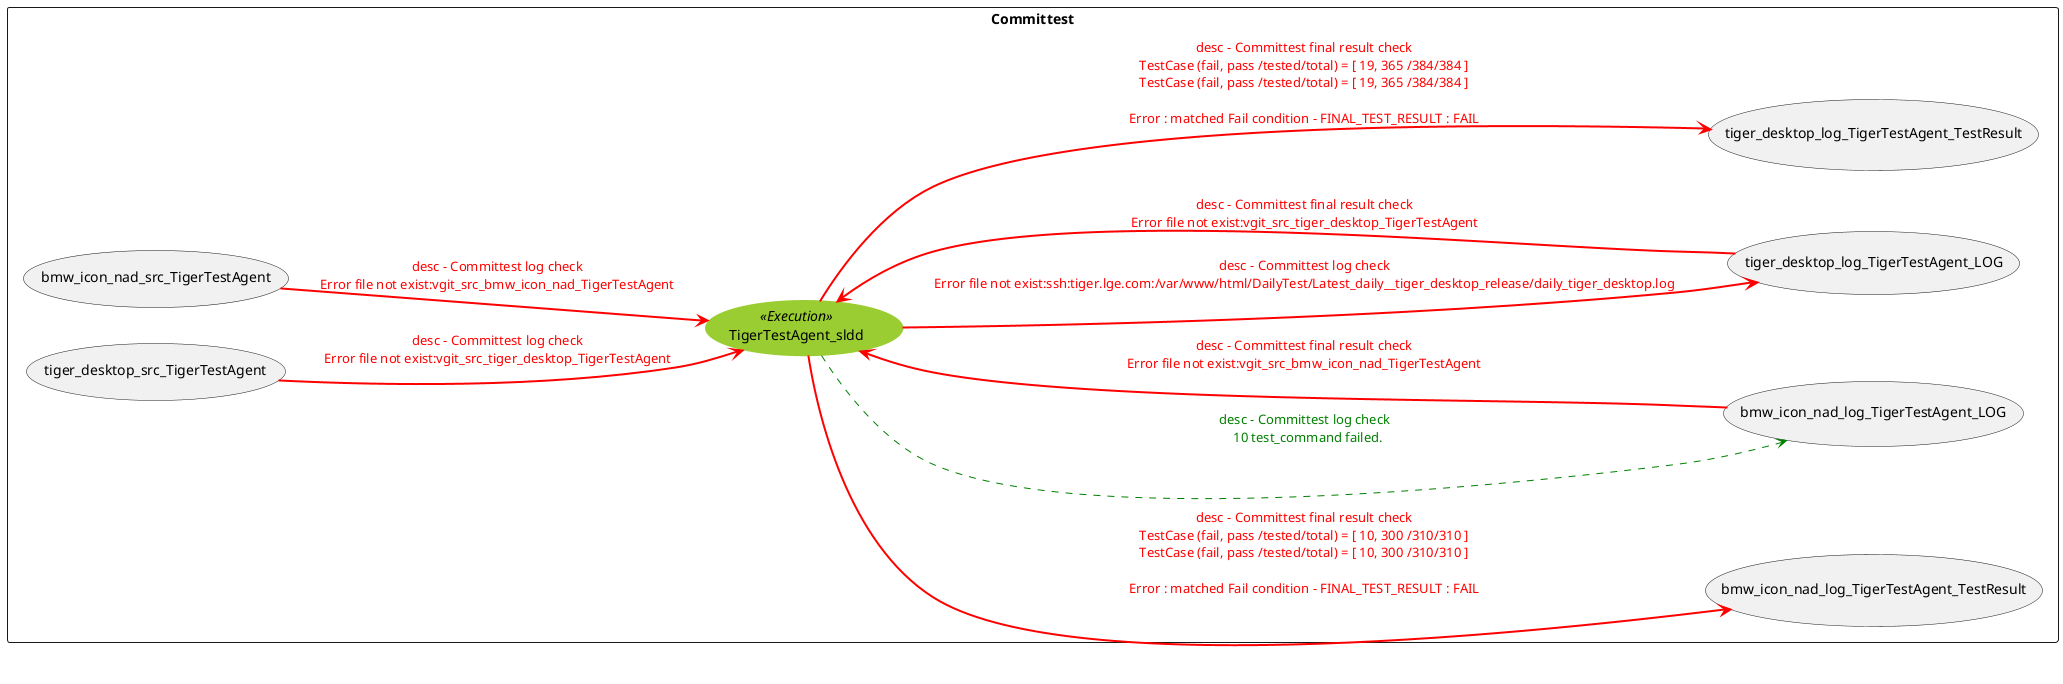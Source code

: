 ```plantuml
@startuml total.png
left to right direction

skinparam usecase {
    BackgroundColor<< Execution >> YellowGreen
    BorderColor<< Execution >> YellowGreen

    BackgroundColor<< Email >> LightSeaGreen
    BorderColor<< Email >> LightSeaGreen

    ArrowColor Olive
}
          rectangle Committest {
    usecase (TigerTestAgent_sldd) as (TigerTestAgent_sldd) << Execution >>
    (bmw_icon_nad_src_TigerTestAgent) --> (TigerTestAgent_sldd) #line:red;line.bold;text:red : desc - Committest log check\nError file not exist:vgit_src_bmw_icon_nad_TigerTestAgent
    (TigerTestAgent_sldd) --> (bmw_icon_nad_log_TigerTestAgent_LOG) #line:green;line.dashed;text:green : desc - Committest log check\n  10 test_command failed.\n
    (tiger_desktop_src_TigerTestAgent) --> (TigerTestAgent_sldd) #line:red;line.bold;text:red : desc - Committest log check\nError file not exist:vgit_src_tiger_desktop_TigerTestAgent
    (TigerTestAgent_sldd) --> (tiger_desktop_log_TigerTestAgent_LOG) #line:red;line.bold;text:red : desc - Committest log check\nError file not exist:ssh:tiger.lge.com:/var/www/html/DailyTest/Latest_daily__tiger_desktop_release/daily_tiger_desktop.log
    (bmw_icon_nad_log_TigerTestAgent_LOG) --> (TigerTestAgent_sldd) #line:red;line.bold;text:red : desc - Committest final result check\nError file not exist:vgit_src_bmw_icon_nad_TigerTestAgent
    (TigerTestAgent_sldd) --> (bmw_icon_nad_log_TigerTestAgent_TestResult) #line:red;line.bold;text:red : desc - Committest final result check\nTestCase (fail, pass /tested/total) = [ 10, 300 /310/310 ]\nTestCase (fail, pass /tested/total) = [ 10, 300 /310/310 ]\n\nError : matched Fail condition - FINAL_TEST_RESULT : FAIL
    (tiger_desktop_log_TigerTestAgent_LOG) --> (TigerTestAgent_sldd) #line:red;line.bold;text:red : desc - Committest final result check\nError file not exist:vgit_src_tiger_desktop_TigerTestAgent
    (TigerTestAgent_sldd) --> (tiger_desktop_log_TigerTestAgent_TestResult) #line:red;line.bold;text:red : desc - Committest final result check\nTestCase (fail, pass /tested/total) = [ 19, 365 /384/384 ]\nTestCase (fail, pass /tested/total) = [ 19, 365 /384/384 ]\n\nError : matched Fail condition - FINAL_TEST_RESULT : FAIL
  }
@enduml
```
